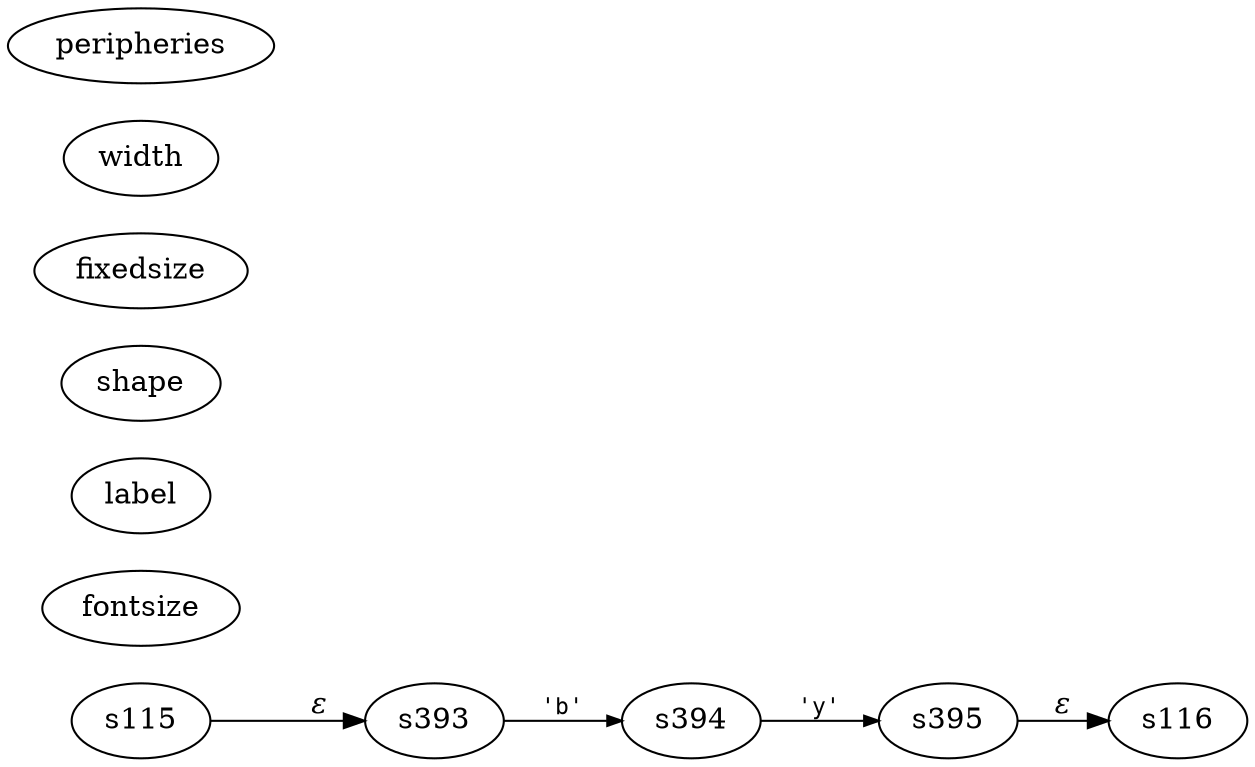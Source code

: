 digraph ATN {
rankdir=LR;
s116{fontsize:11, label:"116", shape:"doublecircle", fixedsize:true, width:.6};
s115{fontsize:11,label:"115", shape:"circle", fixedsize:true, width:.55, peripheries:1};
s393{fontsize:11,label:"393", shape:"circle", fixedsize:true, width:.55, peripheries:1};
s394{fontsize:11,label:"394", shape:"circle", fixedsize:true, width:.55, peripheries:1};
s395{fontsize:11,label:"395", shape:"circle", fixedsize:true, width:.55, peripheries:1};
s115 -> s393 [fontname="Times-Italic", label="&epsilon;"];
s393 -> s394 [fontsize=11, fontname="Courier", arrowsize=.7, label = "'b'", arrowhead = normal];
s394 -> s395 [fontsize=11, fontname="Courier", arrowsize=.7, label = "'y'", arrowhead = normal];
s395 -> s116 [fontname="Times-Italic", label="&epsilon;"];
}